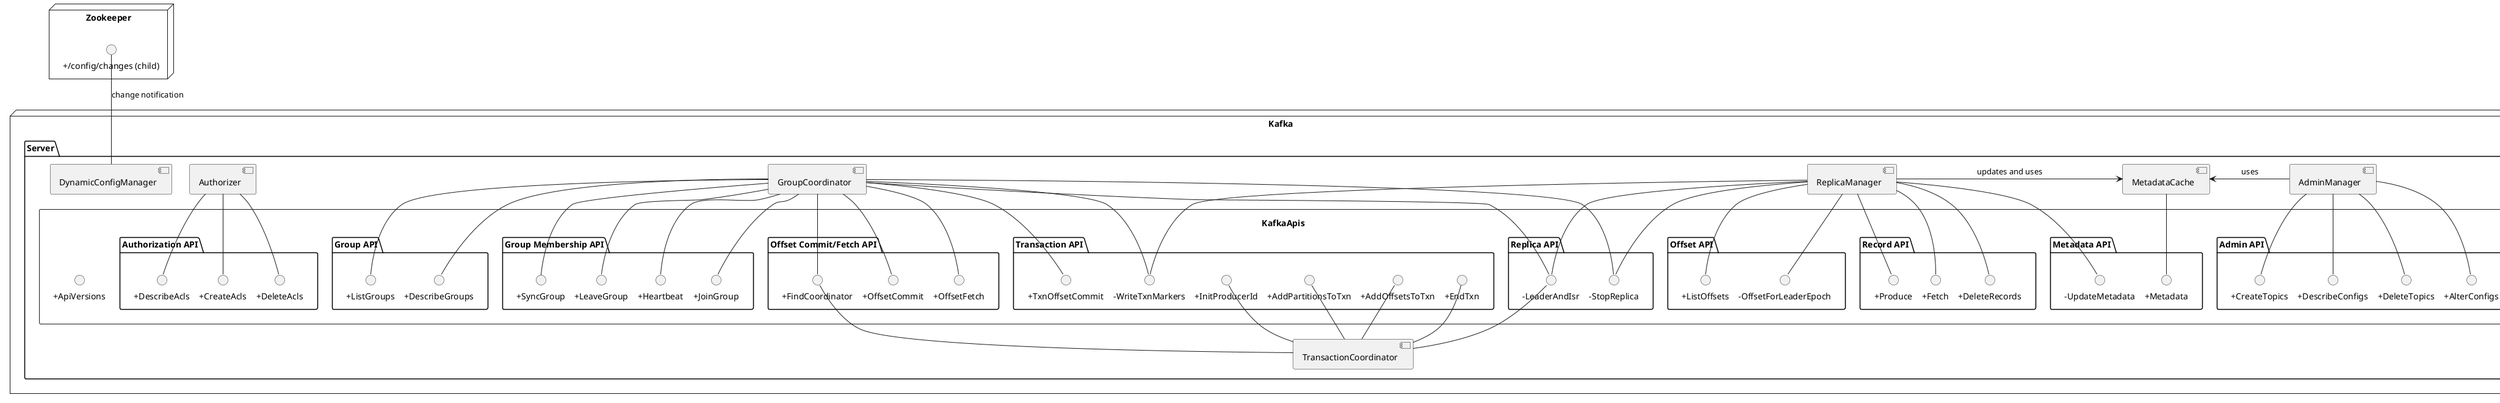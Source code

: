 @startuml
skinparam componentStyle uml2

skinparam nodesep 1
skinparam ranksep 1

node Zookeeper {
    () "+/config/changes (child)" as config_changes
}

node Kafka {
    package Server {
        component KafkaApis {
            () "+ApiVersions"
            package "Admin API" {
                () "+DescribeConfigs" as kafkaapis_describe_configs
                () "+AlterConfigs" as kafkaapis_alter_configs
                () "+CreateTopics" as kafkaapis_create_topics
                () "+DeleteTopics" as kafkaapis_delete_topics
            }
            package "Metadata API" {
                () "+Metadata" as kafkaapis_metadata
                () "-UpdateMetadata" as kafkaapis_update_metadata
            }
            package "Record API" {
                () "+Produce" as kafkaapis_produce
                () "+Fetch" as kafkaapis_fetch
                () "+DeleteRecords" as kafkaapis_delete_records
            }
            package "Replica API" {
                () "-LeaderAndIsr" as kafkaapis_leader_and_isr
                () "-StopReplica" as kafkaapis_stop_replicas
            }
            package "Offset API" {
                () "+ListOffsets" as kafkaapis_list_offsets
                () "-OffsetForLeaderEpoch" as kafkaapis_offset_for_leader_epoch
            }
            package "Offset Commit/Fetch API" {
                () "+FindCoordinator" as kafkaapis_find_coordinator
                () "+OffsetCommit" as kafkaapis_offset_commit
                () "+OffsetFetch" as kafkaapis_offset_fetch
            }
            package "Group API" {
                () "+ListGroups" as kafkaapis_list_groups
                () "+DescribeGroups" as kafkaapis_describe_groups
            }
            package "Group Membership API" {
                () "+JoinGroup" as kafkaapis_join_groups
                () "+SyncGroup" as kafkaapis_sync_groups
                () "+LeaveGroup" as kafkaapis_leave_groups
                () "+Heartbeat" as kafkaapis_heartbeat
            }
            package "Transaction API" {
                () "+InitProducerId" as kafkaapis_init_producer_id
                () "+AddPartitionsToTxn" as kafkaapis_add_partitions_to_txn
                () "+AddOffsetsToTxn" as kafkaapis_add_offsets_to_txn
                () "+EndTxn" as kafkaapis_end_txn
                () "+TxnOffsetCommit" as kafkaapis_txn_offset_commit
                () "-WriteTxnMarkers" as kafkaapis_write_txn_markers
            }
            package "Authorization API" {
                () "+DescribeAcls" as kafkaapis_describe_acls
                () "+CreateAcls" as kafkaapis_create_acls
                () "+DeleteAcls" as kafkaapis_delete_acls
            }
        }

        [AdminManager] -- kafkaapis_describe_configs
        [AdminManager] -- kafkaapis_alter_configs
        [AdminManager] -- kafkaapis_create_topics
        [AdminManager] -- kafkaapis_delete_topics

        [MetadataCache] -- kafkaapis_metadata
        [ReplicaManager] -- kafkaapis_update_metadata

        [ReplicaManager] -- kafkaapis_produce
        [ReplicaManager] -- kafkaapis_fetch
        [ReplicaManager] -- kafkaapis_delete_records

        [ReplicaManager] -- kafkaapis_leader_and_isr
        [GroupCoordinator] -- kafkaapis_leader_and_isr
        [TransactionCoordinator] -- kafkaapis_leader_and_isr
        [ReplicaManager] -- kafkaapis_stop_replicas
        [GroupCoordinator] -- kafkaapis_stop_replicas

        [ReplicaManager] -- kafkaapis_list_offsets
        [ReplicaManager] -- kafkaapis_offset_for_leader_epoch

        [TransactionCoordinator] -- kafkaapis_find_coordinator
        [GroupCoordinator] -- kafkaapis_find_coordinator
        [GroupCoordinator] -- kafkaapis_offset_commit
        [GroupCoordinator] -- kafkaapis_offset_fetch

        [GroupCoordinator] -- kafkaapis_list_groups
        [GroupCoordinator] -- kafkaapis_describe_groups

        [GroupCoordinator] -- kafkaapis_join_groups
        [GroupCoordinator] -- kafkaapis_sync_groups
        [GroupCoordinator] -- kafkaapis_leave_groups
        [GroupCoordinator] -- kafkaapis_heartbeat

        kafkaapis_init_producer_id -- [TransactionCoordinator]
        kafkaapis_add_partitions_to_txn -- [TransactionCoordinator]
        kafkaapis_add_offsets_to_txn -- [TransactionCoordinator]
        kafkaapis_end_txn -- [TransactionCoordinator]
        kafkaapis_txn_offset_commit -- [GroupCoordinator]
        kafkaapis_write_txn_markers -- [GroupCoordinator]
        kafkaapis_write_txn_markers -- [ReplicaManager]

        [Authorizer] -- kafkaapis_describe_acls
        [Authorizer] -- kafkaapis_create_acls
        [Authorizer] -- kafkaapis_delete_acls

        [ReplicaManager] -> [MetadataCache] : updates and uses
        [MetadataCache] <- [AdminManager] : uses

        config_changes -- [DynamicConfigManager] : change notification
    }
}

@enduml